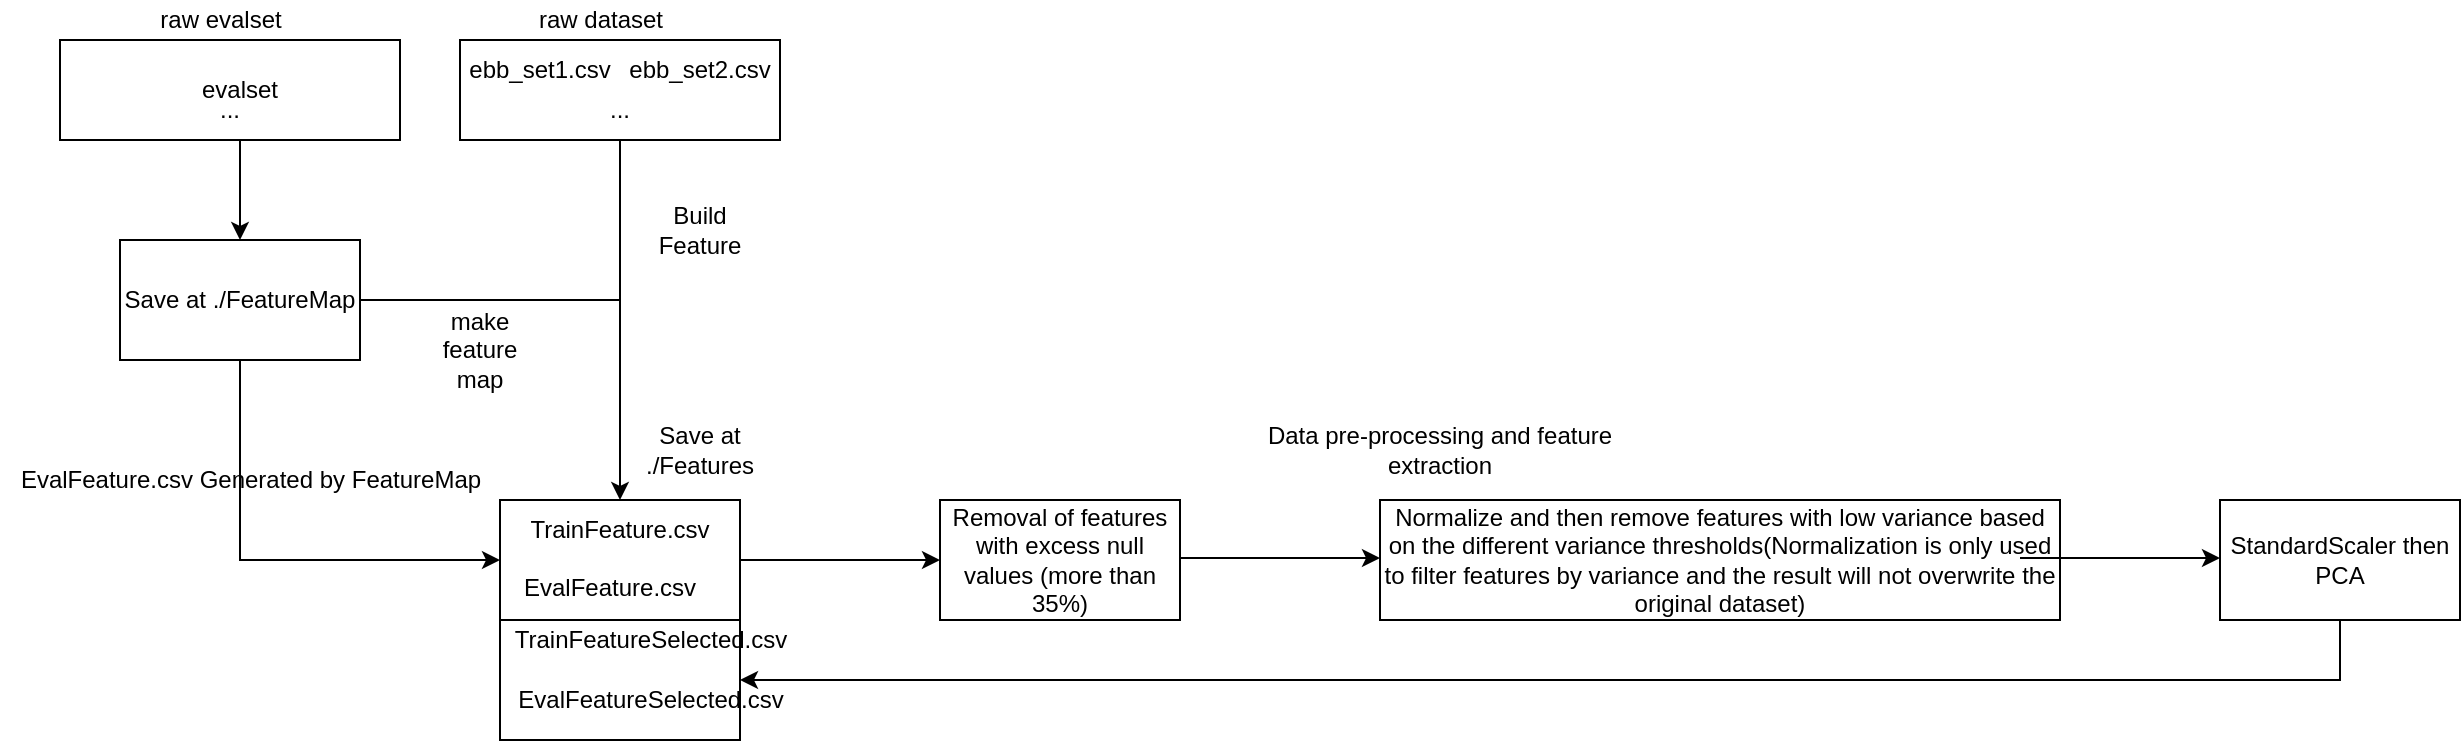 <mxfile version="16.5.1" type="device"><diagram id="YVZe8b9dT0etiPR-aopt" name="第 1 页"><mxGraphModel dx="1865" dy="660" grid="1" gridSize="10" guides="1" tooltips="1" connect="1" arrows="1" fold="1" page="1" pageScale="1" pageWidth="827" pageHeight="1169" math="0" shadow="0"><root><mxCell id="0"/><mxCell id="1" parent="0"/><mxCell id="brUMI1Wpl4X1O9YE1Vs--1" value="" style="rounded=0;whiteSpace=wrap;html=1;" vertex="1" parent="1"><mxGeometry x="200" y="80" width="160" height="50" as="geometry"/></mxCell><mxCell id="brUMI1Wpl4X1O9YE1Vs--3" value="raw dataset" style="text;html=1;align=center;verticalAlign=middle;resizable=0;points=[];autosize=1;strokeColor=none;fillColor=none;" vertex="1" parent="1"><mxGeometry x="230" y="60" width="80" height="20" as="geometry"/></mxCell><mxCell id="brUMI1Wpl4X1O9YE1Vs--4" value="raw evalset" style="text;html=1;align=center;verticalAlign=middle;resizable=0;points=[];autosize=1;strokeColor=none;fillColor=none;" vertex="1" parent="1"><mxGeometry x="40" y="60" width="80" height="20" as="geometry"/></mxCell><mxCell id="brUMI1Wpl4X1O9YE1Vs--5" value="ebb_set1.csv" style="text;html=1;strokeColor=none;fillColor=none;align=center;verticalAlign=middle;whiteSpace=wrap;rounded=0;" vertex="1" parent="1"><mxGeometry x="210" y="80" width="60" height="30" as="geometry"/></mxCell><mxCell id="brUMI1Wpl4X1O9YE1Vs--6" value="ebb_set2.csv" style="text;html=1;strokeColor=none;fillColor=none;align=center;verticalAlign=middle;whiteSpace=wrap;rounded=0;" vertex="1" parent="1"><mxGeometry x="290" y="80" width="60" height="30" as="geometry"/></mxCell><mxCell id="brUMI1Wpl4X1O9YE1Vs--7" value="" style="rounded=0;whiteSpace=wrap;html=1;" vertex="1" parent="1"><mxGeometry y="80" width="170" height="50" as="geometry"/></mxCell><mxCell id="brUMI1Wpl4X1O9YE1Vs--8" value="..." style="text;html=1;strokeColor=none;fillColor=none;align=center;verticalAlign=middle;whiteSpace=wrap;rounded=0;" vertex="1" parent="1"><mxGeometry x="250" y="100" width="60" height="30" as="geometry"/></mxCell><mxCell id="brUMI1Wpl4X1O9YE1Vs--9" value="..." style="text;html=1;strokeColor=none;fillColor=none;align=center;verticalAlign=middle;whiteSpace=wrap;rounded=0;" vertex="1" parent="1"><mxGeometry x="55" y="100" width="60" height="30" as="geometry"/></mxCell><mxCell id="brUMI1Wpl4X1O9YE1Vs--10" value="evalset" style="text;html=1;strokeColor=none;fillColor=none;align=center;verticalAlign=middle;whiteSpace=wrap;rounded=0;" vertex="1" parent="1"><mxGeometry x="60" y="90" width="60" height="30" as="geometry"/></mxCell><mxCell id="brUMI1Wpl4X1O9YE1Vs--11" value="" style="endArrow=classic;html=1;rounded=0;exitX=0.5;exitY=1;exitDx=0;exitDy=0;" edge="1" parent="1" source="brUMI1Wpl4X1O9YE1Vs--8"><mxGeometry width="50" height="50" relative="1" as="geometry"><mxPoint x="390" y="360" as="sourcePoint"/><mxPoint x="280" y="310" as="targetPoint"/></mxGeometry></mxCell><mxCell id="brUMI1Wpl4X1O9YE1Vs--12" value="Build Feature" style="text;html=1;strokeColor=none;fillColor=none;align=center;verticalAlign=middle;whiteSpace=wrap;rounded=0;" vertex="1" parent="1"><mxGeometry x="290" y="160" width="60" height="30" as="geometry"/></mxCell><mxCell id="brUMI1Wpl4X1O9YE1Vs--13" value="" style="endArrow=classic;html=1;rounded=0;entryX=0;entryY=0.5;entryDx=0;entryDy=0;" edge="1" parent="1" target="brUMI1Wpl4X1O9YE1Vs--14"><mxGeometry width="50" height="50" relative="1" as="geometry"><mxPoint x="280" y="210" as="sourcePoint"/><mxPoint x="410" y="210" as="targetPoint"/></mxGeometry></mxCell><mxCell id="brUMI1Wpl4X1O9YE1Vs--14" value="Save at ./FeatureMap" style="rounded=0;whiteSpace=wrap;html=1;" vertex="1" parent="1"><mxGeometry x="30" y="180" width="120" height="60" as="geometry"/></mxCell><mxCell id="brUMI1Wpl4X1O9YE1Vs--15" value="make feature map" style="text;html=1;strokeColor=none;fillColor=none;align=center;verticalAlign=middle;whiteSpace=wrap;rounded=0;" vertex="1" parent="1"><mxGeometry x="180" y="220" width="60" height="30" as="geometry"/></mxCell><mxCell id="brUMI1Wpl4X1O9YE1Vs--17" value="" style="rounded=0;whiteSpace=wrap;html=1;" vertex="1" parent="1"><mxGeometry x="220" y="310" width="120" height="120" as="geometry"/></mxCell><mxCell id="brUMI1Wpl4X1O9YE1Vs--18" value="TrainFeature.csv" style="text;html=1;strokeColor=none;fillColor=none;align=center;verticalAlign=middle;whiteSpace=wrap;rounded=0;" vertex="1" parent="1"><mxGeometry x="250" y="310" width="60" height="30" as="geometry"/></mxCell><UserObject label="EvalFeature.csv" link="EvalFeature.csv" id="brUMI1Wpl4X1O9YE1Vs--19"><mxCell style="text;whiteSpace=wrap;html=1;" vertex="1" parent="1"><mxGeometry x="230" y="340" width="110" height="30" as="geometry"/></mxCell></UserObject><mxCell id="brUMI1Wpl4X1O9YE1Vs--20" value="Save at ./Features" style="text;html=1;strokeColor=none;fillColor=none;align=center;verticalAlign=middle;whiteSpace=wrap;rounded=0;" vertex="1" parent="1"><mxGeometry x="290" y="270" width="60" height="30" as="geometry"/></mxCell><mxCell id="brUMI1Wpl4X1O9YE1Vs--21" value="" style="endArrow=none;html=1;rounded=0;exitX=0;exitY=0.5;exitDx=0;exitDy=0;entryX=1;entryY=1;entryDx=0;entryDy=0;" edge="1" parent="1" source="brUMI1Wpl4X1O9YE1Vs--17" target="brUMI1Wpl4X1O9YE1Vs--19"><mxGeometry width="50" height="50" relative="1" as="geometry"><mxPoint x="390" y="340" as="sourcePoint"/><mxPoint x="440" y="290" as="targetPoint"/></mxGeometry></mxCell><mxCell id="brUMI1Wpl4X1O9YE1Vs--23" value="" style="endArrow=classic;html=1;rounded=0;exitX=1;exitY=0;exitDx=0;exitDy=0;" edge="1" parent="1" source="brUMI1Wpl4X1O9YE1Vs--19"><mxGeometry width="50" height="50" relative="1" as="geometry"><mxPoint x="390" y="340" as="sourcePoint"/><mxPoint x="440" y="340" as="targetPoint"/></mxGeometry></mxCell><mxCell id="brUMI1Wpl4X1O9YE1Vs--24" value="Removal of features with&amp;nbsp;excess null values (more than 35%)" style="rounded=0;whiteSpace=wrap;html=1;" vertex="1" parent="1"><mxGeometry x="440" y="310" width="120" height="60" as="geometry"/></mxCell><mxCell id="brUMI1Wpl4X1O9YE1Vs--25" value="Data pre-processing and feature extraction" style="text;html=1;strokeColor=none;fillColor=none;align=center;verticalAlign=middle;whiteSpace=wrap;rounded=0;" vertex="1" parent="1"><mxGeometry x="600" y="270" width="180" height="30" as="geometry"/></mxCell><mxCell id="brUMI1Wpl4X1O9YE1Vs--27" value="" style="endArrow=classic;html=1;rounded=0;exitX=1;exitY=0;exitDx=0;exitDy=0;" edge="1" parent="1"><mxGeometry width="50" height="50" relative="1" as="geometry"><mxPoint x="560" y="339" as="sourcePoint"/><mxPoint x="660" y="339" as="targetPoint"/></mxGeometry></mxCell><mxCell id="brUMI1Wpl4X1O9YE1Vs--28" value="Normalize and then remove features with low variance based on the different variance thresholds(Normalization is only used to filter features by variance and the result will not overwrite the original dataset)" style="rounded=0;whiteSpace=wrap;html=1;" vertex="1" parent="1"><mxGeometry x="660" y="310" width="340" height="60" as="geometry"/></mxCell><mxCell id="brUMI1Wpl4X1O9YE1Vs--30" value="StandardScaler then PCA" style="rounded=0;whiteSpace=wrap;html=1;" vertex="1" parent="1"><mxGeometry x="1080" y="310" width="120" height="60" as="geometry"/></mxCell><mxCell id="brUMI1Wpl4X1O9YE1Vs--31" value="" style="endArrow=classic;html=1;rounded=0;exitX=1;exitY=0;exitDx=0;exitDy=0;" edge="1" parent="1"><mxGeometry width="50" height="50" relative="1" as="geometry"><mxPoint x="980" y="339" as="sourcePoint"/><mxPoint x="1080" y="339" as="targetPoint"/></mxGeometry></mxCell><mxCell id="brUMI1Wpl4X1O9YE1Vs--33" value="" style="endArrow=classic;html=1;rounded=0;entryX=0.5;entryY=0;entryDx=0;entryDy=0;" edge="1" parent="1" target="brUMI1Wpl4X1O9YE1Vs--14"><mxGeometry width="50" height="50" relative="1" as="geometry"><mxPoint x="90" y="130" as="sourcePoint"/><mxPoint x="310" y="320" as="targetPoint"/></mxGeometry></mxCell><mxCell id="brUMI1Wpl4X1O9YE1Vs--34" value="" style="endArrow=classic;html=1;rounded=0;exitX=0.5;exitY=1;exitDx=0;exitDy=0;entryX=0;entryY=0.25;entryDx=0;entryDy=0;" edge="1" parent="1" source="brUMI1Wpl4X1O9YE1Vs--14" target="brUMI1Wpl4X1O9YE1Vs--17"><mxGeometry width="50" height="50" relative="1" as="geometry"><mxPoint x="260" y="370" as="sourcePoint"/><mxPoint x="310" y="320" as="targetPoint"/><Array as="points"><mxPoint x="90" y="340"/></Array></mxGeometry></mxCell><mxCell id="brUMI1Wpl4X1O9YE1Vs--35" value="&lt;span style=&quot;text-align: left&quot;&gt;EvalFeature.csv&amp;nbsp;&lt;/span&gt;Generated by FeatureMap" style="text;html=1;align=center;verticalAlign=middle;resizable=0;points=[];autosize=1;strokeColor=none;fillColor=none;" vertex="1" parent="1"><mxGeometry x="-30" y="290" width="250" height="20" as="geometry"/></mxCell><mxCell id="brUMI1Wpl4X1O9YE1Vs--37" value="" style="endArrow=classic;html=1;rounded=0;exitX=0.5;exitY=1;exitDx=0;exitDy=0;entryX=1;entryY=0.75;entryDx=0;entryDy=0;" edge="1" parent="1" source="brUMI1Wpl4X1O9YE1Vs--30" target="brUMI1Wpl4X1O9YE1Vs--17"><mxGeometry width="50" height="50" relative="1" as="geometry"><mxPoint x="790" y="320" as="sourcePoint"/><mxPoint x="840" y="270" as="targetPoint"/><Array as="points"><mxPoint x="1140" y="400"/></Array></mxGeometry></mxCell><mxCell id="brUMI1Wpl4X1O9YE1Vs--38" value="TrainFeatureSelected.csv" style="text;html=1;align=center;verticalAlign=middle;resizable=0;points=[];autosize=1;strokeColor=none;fillColor=none;" vertex="1" parent="1"><mxGeometry x="220" y="370" width="150" height="20" as="geometry"/></mxCell><mxCell id="brUMI1Wpl4X1O9YE1Vs--39" value="EvalFeatureSelected.csv" style="text;html=1;align=center;verticalAlign=middle;resizable=0;points=[];autosize=1;strokeColor=none;fillColor=none;" vertex="1" parent="1"><mxGeometry x="220" y="400" width="150" height="20" as="geometry"/></mxCell></root></mxGraphModel></diagram></mxfile>